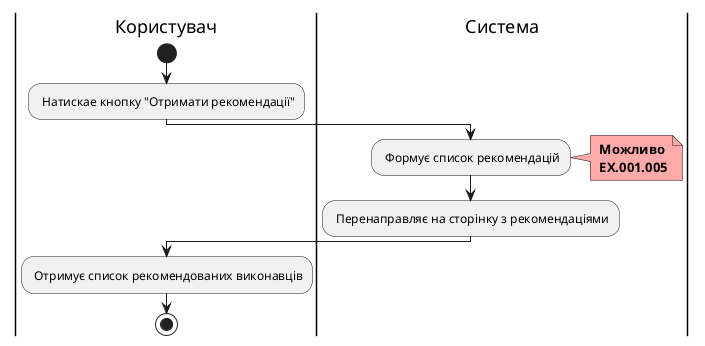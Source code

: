 @startuml
|Користувач|
start
: Натискае кнопку "Отримати рекомендації";

|Система|
: Формує список рекомендацій;
note right #ffaaaa
<b> Можливо
<b> EX.001.005
end note

: Перенаправляє на сторінку з рекомендаціями;

|Користувач|
- Отримує список рекомендованих виконавців
stop;
@enduml